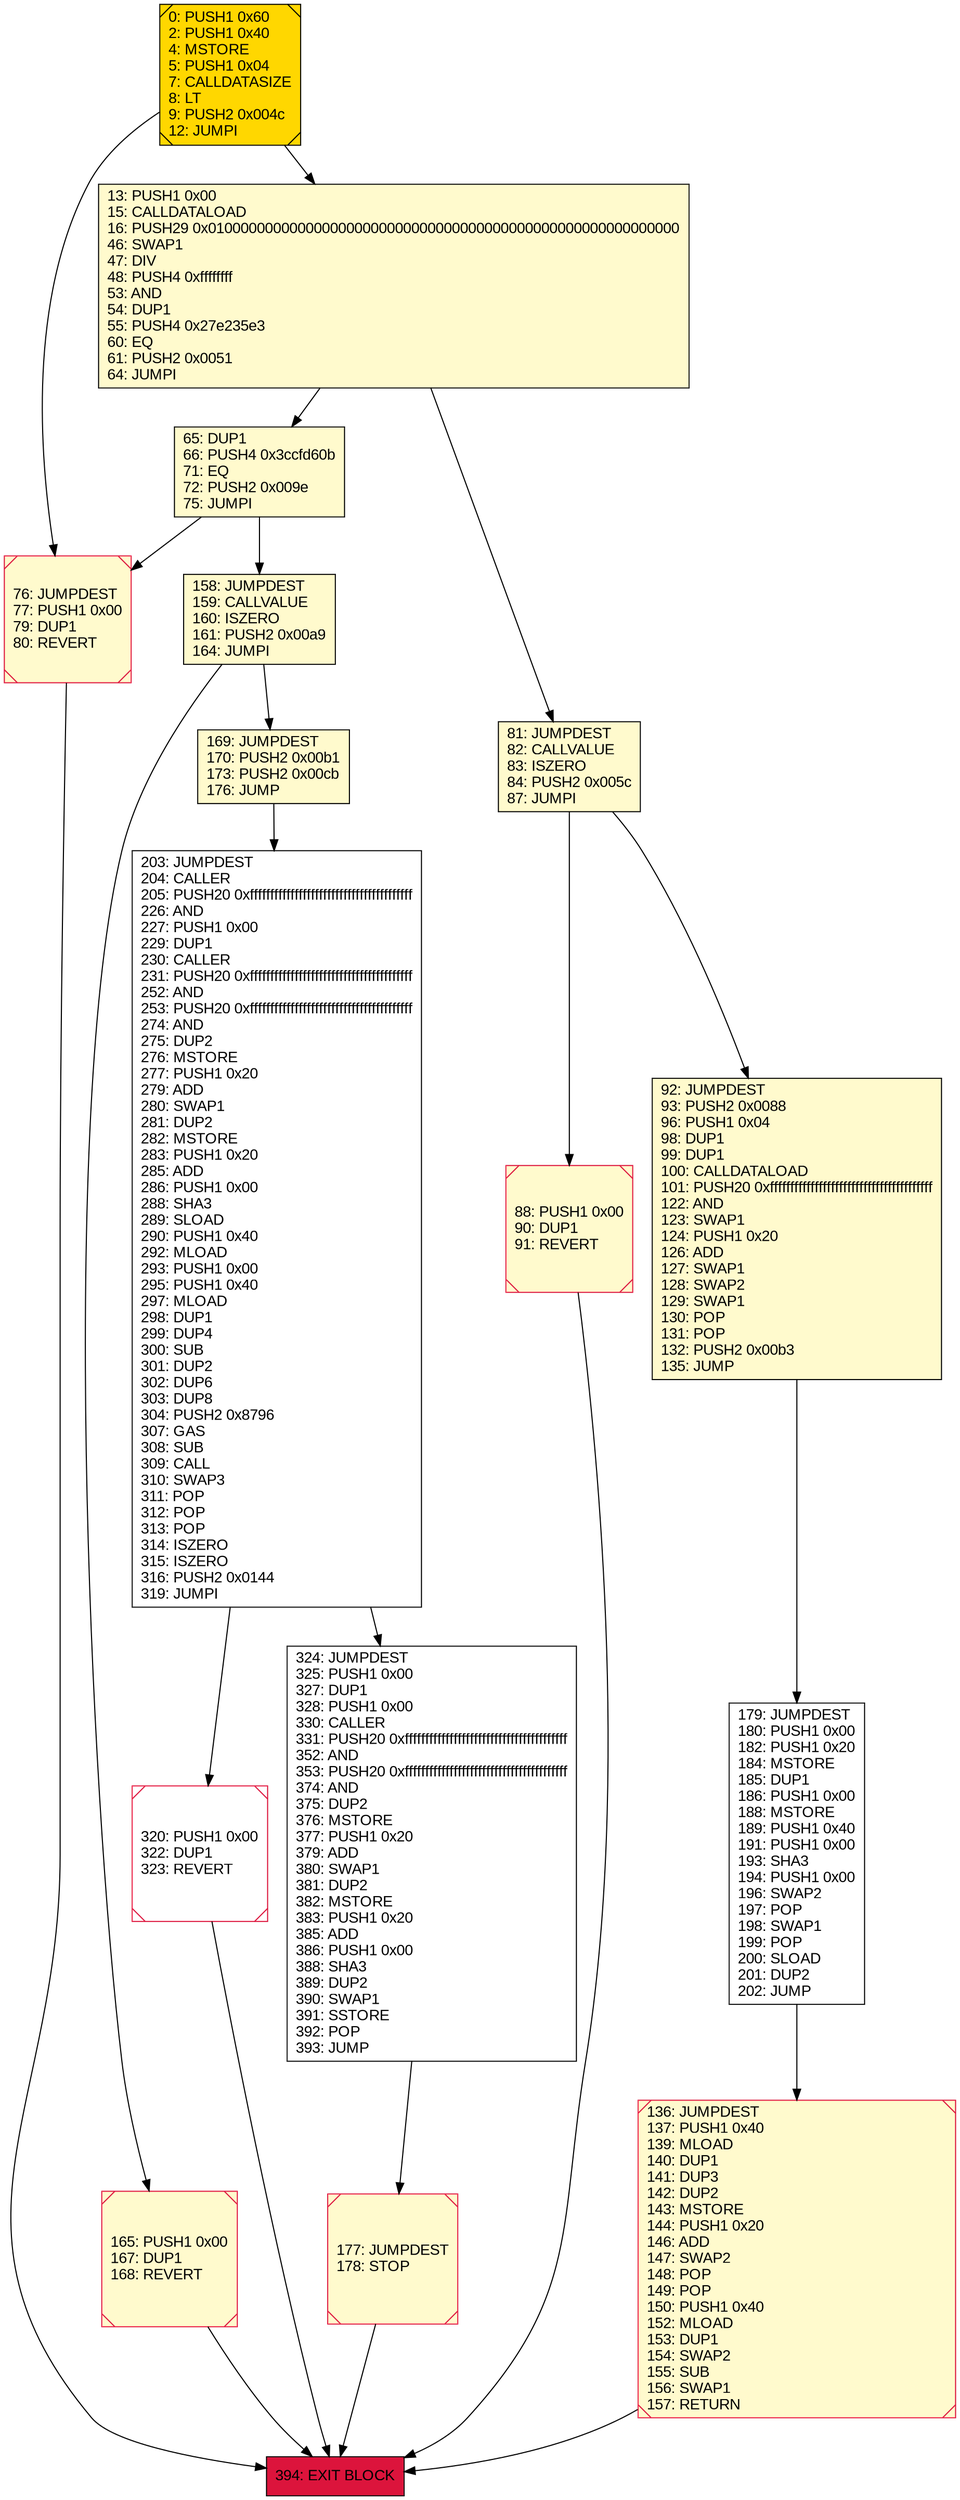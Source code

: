 digraph G {
bgcolor=transparent rankdir=UD;
node [shape=box style=filled color=black fillcolor=white fontname=arial fontcolor=black];
320 [label="320: PUSH1 0x00\l322: DUP1\l323: REVERT\l" shape=Msquare color=crimson ];
165 [label="165: PUSH1 0x00\l167: DUP1\l168: REVERT\l" fillcolor=lemonchiffon shape=Msquare color=crimson ];
177 [label="177: JUMPDEST\l178: STOP\l" fillcolor=lemonchiffon shape=Msquare color=crimson ];
0 [label="0: PUSH1 0x60\l2: PUSH1 0x40\l4: MSTORE\l5: PUSH1 0x04\l7: CALLDATASIZE\l8: LT\l9: PUSH2 0x004c\l12: JUMPI\l" fillcolor=lemonchiffon shape=Msquare fillcolor=gold ];
179 [label="179: JUMPDEST\l180: PUSH1 0x00\l182: PUSH1 0x20\l184: MSTORE\l185: DUP1\l186: PUSH1 0x00\l188: MSTORE\l189: PUSH1 0x40\l191: PUSH1 0x00\l193: SHA3\l194: PUSH1 0x00\l196: SWAP2\l197: POP\l198: SWAP1\l199: POP\l200: SLOAD\l201: DUP2\l202: JUMP\l" ];
76 [label="76: JUMPDEST\l77: PUSH1 0x00\l79: DUP1\l80: REVERT\l" fillcolor=lemonchiffon shape=Msquare color=crimson ];
324 [label="324: JUMPDEST\l325: PUSH1 0x00\l327: DUP1\l328: PUSH1 0x00\l330: CALLER\l331: PUSH20 0xffffffffffffffffffffffffffffffffffffffff\l352: AND\l353: PUSH20 0xffffffffffffffffffffffffffffffffffffffff\l374: AND\l375: DUP2\l376: MSTORE\l377: PUSH1 0x20\l379: ADD\l380: SWAP1\l381: DUP2\l382: MSTORE\l383: PUSH1 0x20\l385: ADD\l386: PUSH1 0x00\l388: SHA3\l389: DUP2\l390: SWAP1\l391: SSTORE\l392: POP\l393: JUMP\l" ];
394 [label="394: EXIT BLOCK\l" fillcolor=crimson ];
203 [label="203: JUMPDEST\l204: CALLER\l205: PUSH20 0xffffffffffffffffffffffffffffffffffffffff\l226: AND\l227: PUSH1 0x00\l229: DUP1\l230: CALLER\l231: PUSH20 0xffffffffffffffffffffffffffffffffffffffff\l252: AND\l253: PUSH20 0xffffffffffffffffffffffffffffffffffffffff\l274: AND\l275: DUP2\l276: MSTORE\l277: PUSH1 0x20\l279: ADD\l280: SWAP1\l281: DUP2\l282: MSTORE\l283: PUSH1 0x20\l285: ADD\l286: PUSH1 0x00\l288: SHA3\l289: SLOAD\l290: PUSH1 0x40\l292: MLOAD\l293: PUSH1 0x00\l295: PUSH1 0x40\l297: MLOAD\l298: DUP1\l299: DUP4\l300: SUB\l301: DUP2\l302: DUP6\l303: DUP8\l304: PUSH2 0x8796\l307: GAS\l308: SUB\l309: CALL\l310: SWAP3\l311: POP\l312: POP\l313: POP\l314: ISZERO\l315: ISZERO\l316: PUSH2 0x0144\l319: JUMPI\l" ];
65 [label="65: DUP1\l66: PUSH4 0x3ccfd60b\l71: EQ\l72: PUSH2 0x009e\l75: JUMPI\l" fillcolor=lemonchiffon ];
81 [label="81: JUMPDEST\l82: CALLVALUE\l83: ISZERO\l84: PUSH2 0x005c\l87: JUMPI\l" fillcolor=lemonchiffon ];
158 [label="158: JUMPDEST\l159: CALLVALUE\l160: ISZERO\l161: PUSH2 0x00a9\l164: JUMPI\l" fillcolor=lemonchiffon ];
88 [label="88: PUSH1 0x00\l90: DUP1\l91: REVERT\l" fillcolor=lemonchiffon shape=Msquare color=crimson ];
169 [label="169: JUMPDEST\l170: PUSH2 0x00b1\l173: PUSH2 0x00cb\l176: JUMP\l" fillcolor=lemonchiffon ];
136 [label="136: JUMPDEST\l137: PUSH1 0x40\l139: MLOAD\l140: DUP1\l141: DUP3\l142: DUP2\l143: MSTORE\l144: PUSH1 0x20\l146: ADD\l147: SWAP2\l148: POP\l149: POP\l150: PUSH1 0x40\l152: MLOAD\l153: DUP1\l154: SWAP2\l155: SUB\l156: SWAP1\l157: RETURN\l" fillcolor=lemonchiffon shape=Msquare color=crimson ];
13 [label="13: PUSH1 0x00\l15: CALLDATALOAD\l16: PUSH29 0x0100000000000000000000000000000000000000000000000000000000\l46: SWAP1\l47: DIV\l48: PUSH4 0xffffffff\l53: AND\l54: DUP1\l55: PUSH4 0x27e235e3\l60: EQ\l61: PUSH2 0x0051\l64: JUMPI\l" fillcolor=lemonchiffon ];
92 [label="92: JUMPDEST\l93: PUSH2 0x0088\l96: PUSH1 0x04\l98: DUP1\l99: DUP1\l100: CALLDATALOAD\l101: PUSH20 0xffffffffffffffffffffffffffffffffffffffff\l122: AND\l123: SWAP1\l124: PUSH1 0x20\l126: ADD\l127: SWAP1\l128: SWAP2\l129: SWAP1\l130: POP\l131: POP\l132: PUSH2 0x00b3\l135: JUMP\l" fillcolor=lemonchiffon ];
203 -> 324;
76 -> 394;
65 -> 158;
81 -> 88;
203 -> 320;
320 -> 394;
13 -> 65;
13 -> 81;
158 -> 169;
324 -> 177;
81 -> 92;
165 -> 394;
0 -> 76;
177 -> 394;
136 -> 394;
169 -> 203;
158 -> 165;
88 -> 394;
179 -> 136;
92 -> 179;
65 -> 76;
0 -> 13;
}